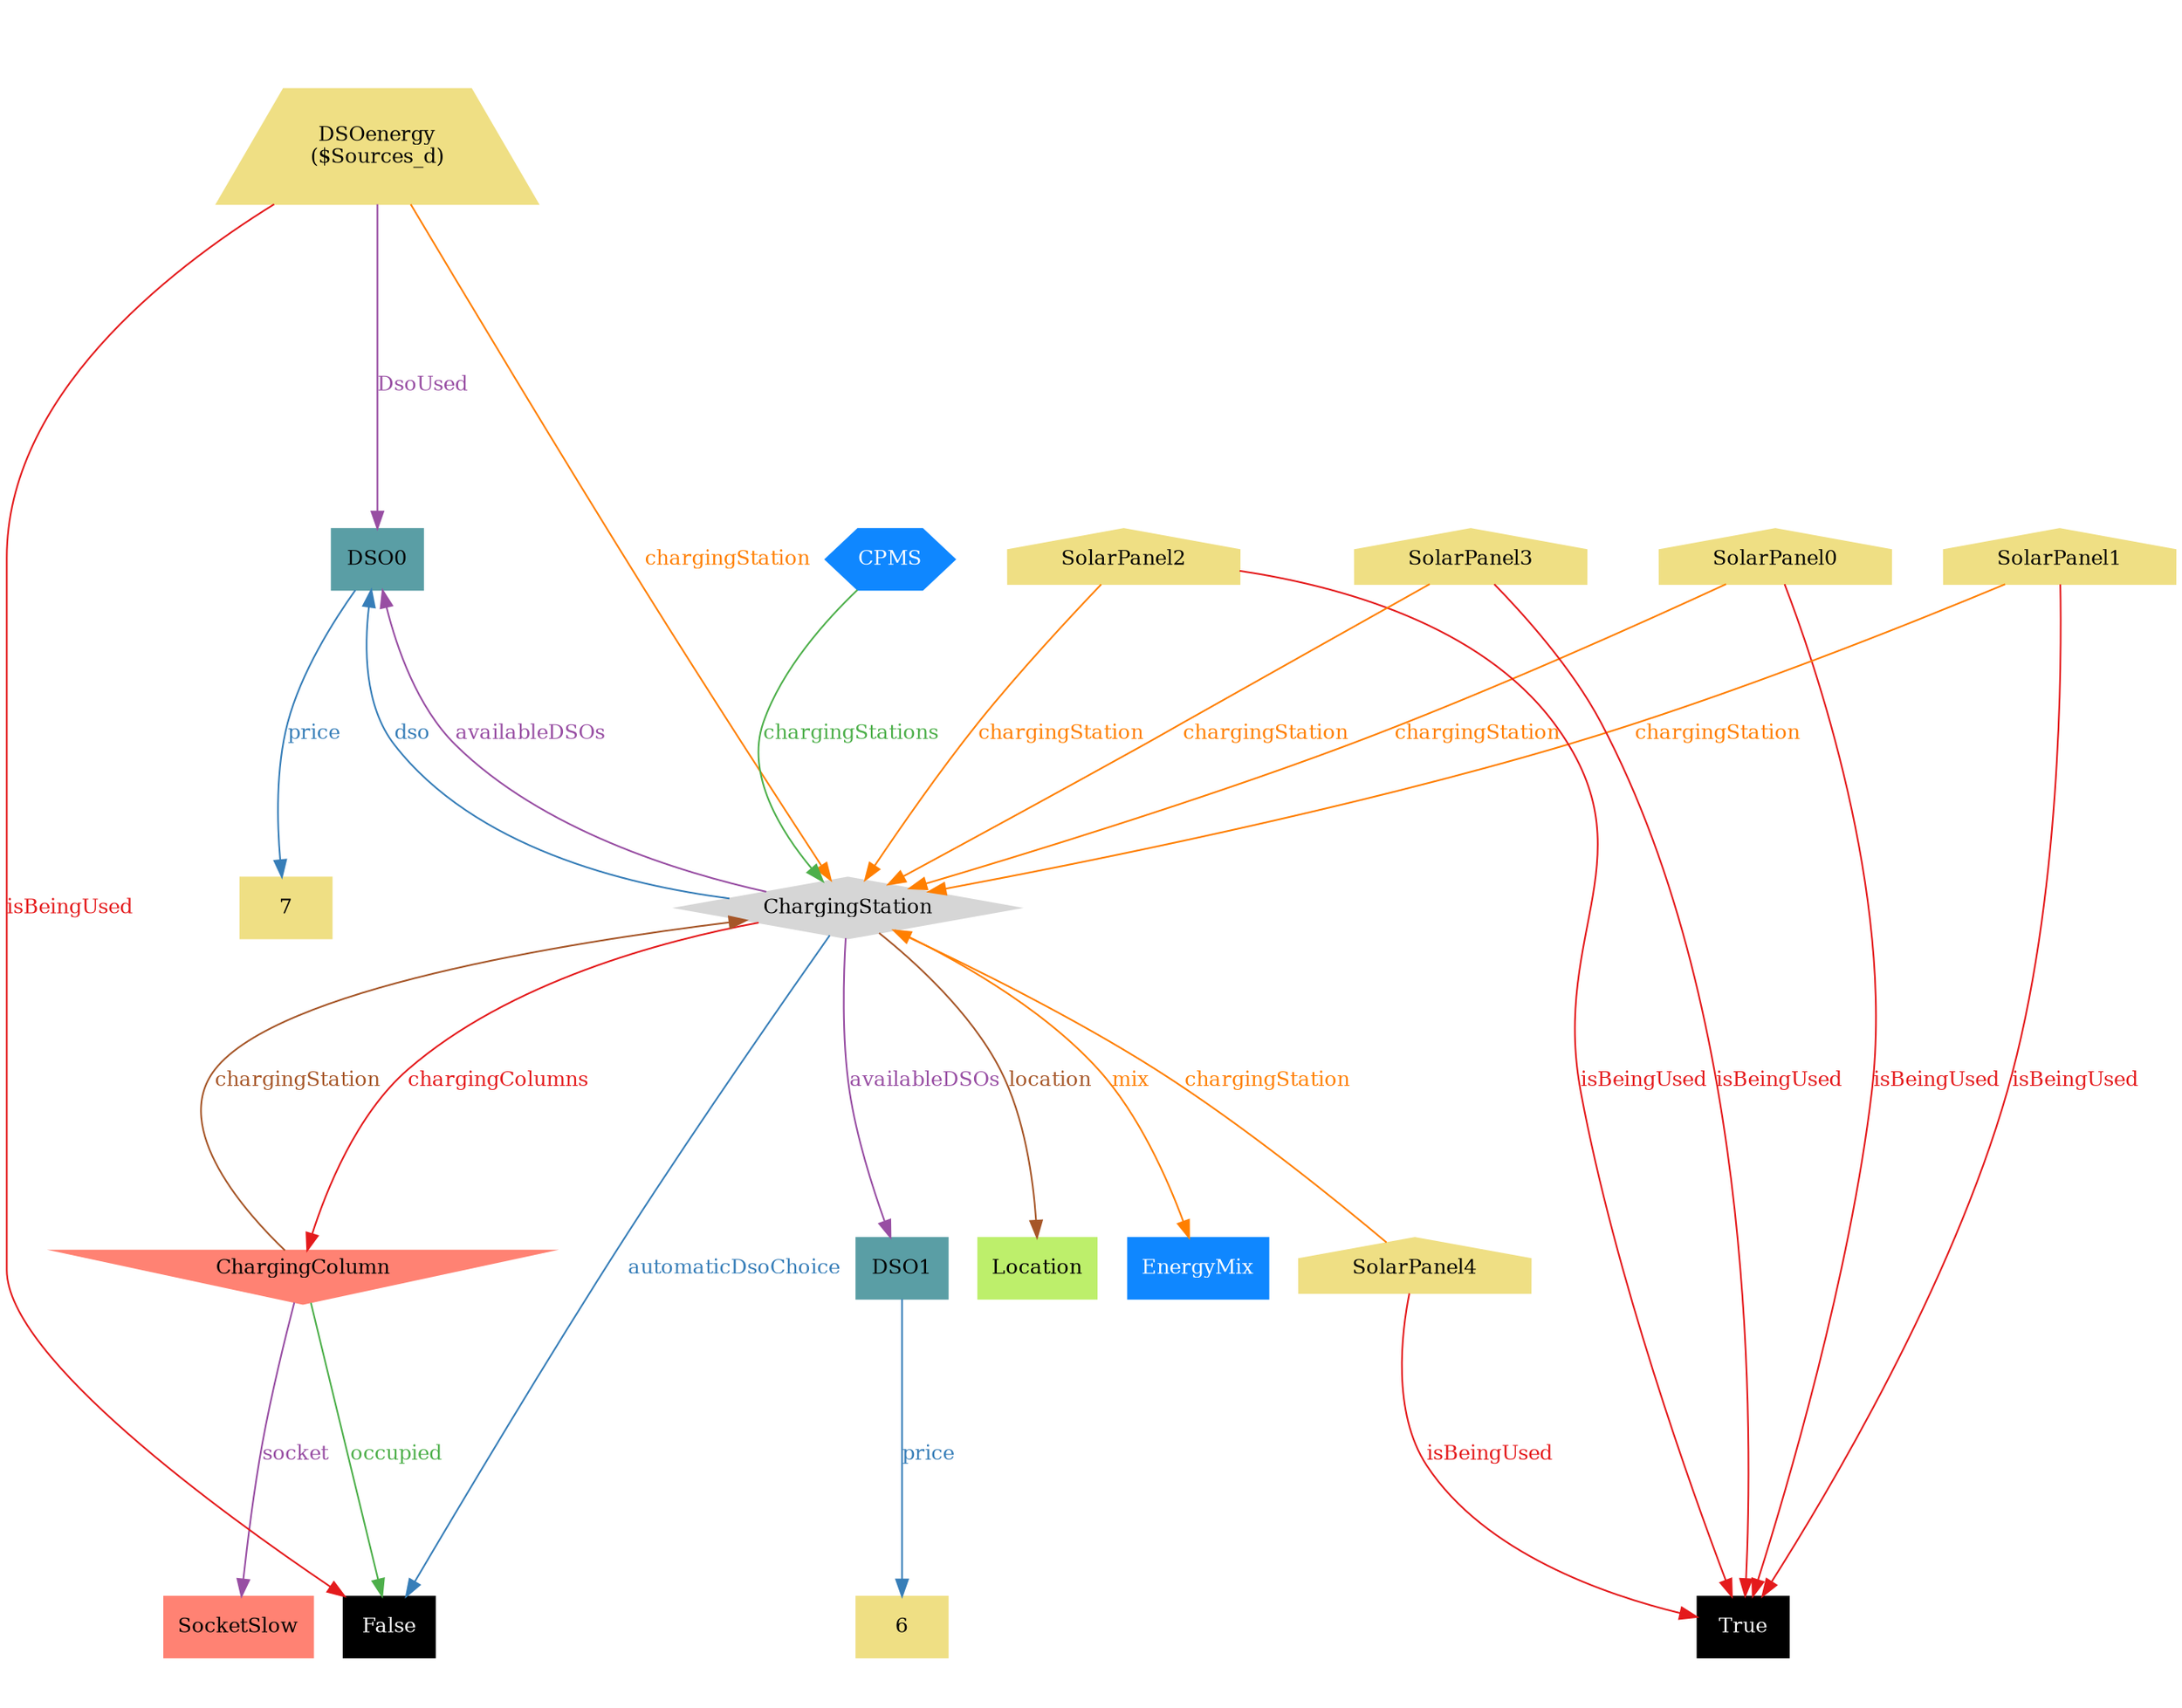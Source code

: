 digraph "sources" {
    ratio ="0.8";
    graph [fontsize=12]
    node [fontsize=12]
    edge [fontsize=12]
    rankdir=TD;
    "N10" -> "N4" [uuid = "<ChargingStation, False>", color = "#377eb8", fontcolor = "#377eb8", style = "solid", label = "automaticDsoChoice", dir = "forward", weight = "1"]
    "N11" -> "N10" [uuid = "<ChargingStation, DSO0>", color = "#984ea3", fontcolor = "#984ea3", style = "solid", label = "availableDSOs", dir = "back", weight = "1"]
    "N10" -> "N7" [uuid = "<ChargingStation, DSO1>", color = "#984ea3", fontcolor = "#984ea3", style = "solid", label = "availableDSOs", dir = "forward", weight = "1"]
    "N10" -> "N9" [uuid = "<ChargingStation, ChargingColumn>", color = "#e41a1c", fontcolor = "#e41a1c", style = "solid", label = "chargingColumns", dir = "forward", weight = "1"]
    "N10" -> "N9" [uuid = "<ChargingColumn, ChargingStation>", color = "#a65628", fontcolor = "#a65628", style = "solid", label = "chargingStation", dir = "back", weight = "1"]
    "N12" -> "N10" [uuid = "<DSOenergy, ChargingStation>", color = "#ff7f00", fontcolor = "#ff7f00", style = "solid", label = "chargingStation", dir = "forward", weight = "1"]
    "N13" -> "N10" [uuid = "<SolarPanel0, ChargingStation>", color = "#ff7f00", fontcolor = "#ff7f00", style = "solid", label = "chargingStation", dir = "forward", weight = "1"]
    "N14" -> "N10" [uuid = "<SolarPanel1, ChargingStation>", color = "#ff7f00", fontcolor = "#ff7f00", style = "solid", label = "chargingStation", dir = "forward", weight = "1"]
    "N15" -> "N10" [uuid = "<SolarPanel2, ChargingStation>", color = "#ff7f00", fontcolor = "#ff7f00", style = "solid", label = "chargingStation", dir = "forward", weight = "1"]
    "N16" -> "N10" [uuid = "<SolarPanel3, ChargingStation>", color = "#ff7f00", fontcolor = "#ff7f00", style = "solid", label = "chargingStation", dir = "forward", weight = "1"]
    "N10" -> "N5" [uuid = "<SolarPanel4, ChargingStation>", color = "#ff7f00", fontcolor = "#ff7f00", style = "solid", label = "chargingStation", dir = "back", weight = "1"]
    "N17" -> "N10" [uuid = "<CPMS, ChargingStation>", color = "#4daf4a", fontcolor = "#4daf4a", style = "solid", label = "chargingStations", dir = "forward", weight = "1"]
    "N11" -> "N10" [uuid = "<ChargingStation, DSO0>", color = "#377eb8", fontcolor = "#377eb8", style = "solid", label = "dso", dir = "back", weight = "1"]
    "N12" -> "N11" [uuid = "<DSOenergy, DSO0>", color = "#984ea3", fontcolor = "#984ea3", style = "solid", label = "DsoUsed", dir = "forward", weight = "1"]
    "N12" -> "N4" [uuid = "<DSOenergy, False>", color = "#e41a1c", fontcolor = "#e41a1c", style = "solid", label = "isBeingUsed", dir = "forward", weight = "1"]
    "N13" -> "N3" [uuid = "<SolarPanel0, True>", color = "#e41a1c", fontcolor = "#e41a1c", style = "solid", label = "isBeingUsed", dir = "forward", weight = "1"]
    "N14" -> "N3" [uuid = "<SolarPanel1, True>", color = "#e41a1c", fontcolor = "#e41a1c", style = "solid", label = "isBeingUsed", dir = "forward", weight = "1"]
    "N15" -> "N3" [uuid = "<SolarPanel2, True>", color = "#e41a1c", fontcolor = "#e41a1c", style = "solid", label = "isBeingUsed", dir = "forward", weight = "1"]
    "N16" -> "N3" [uuid = "<SolarPanel3, True>", color = "#e41a1c", fontcolor = "#e41a1c", style = "solid", label = "isBeingUsed", dir = "forward", weight = "1"]
    "N5" -> "N3" [uuid = "<SolarPanel4, True>", color = "#e41a1c", fontcolor = "#e41a1c", style = "solid", label = "isBeingUsed", dir = "forward", weight = "1"]
    "N10" -> "N2" [uuid = "<ChargingStation, Location>", color = "#a65628", fontcolor = "#a65628", style = "solid", label = "location", dir = "forward", weight = "1"]
    "N10" -> "N6" [uuid = "<ChargingStation, EnergyMix>", color = "#ff7f00", fontcolor = "#ff7f00", style = "solid", label = "mix", dir = "forward", weight = "1"]
    "N9" -> "N4" [uuid = "<ChargingColumn, False>", color = "#4daf4a", fontcolor = "#4daf4a", style = "solid", label = "occupied", dir = "forward", weight = "1"]
    "N11" -> "N1" [uuid = "<DSO0, 7>", color = "#377eb8", fontcolor = "#377eb8", style = "solid", label = "price", dir = "forward", weight = "1"]
    "N7" -> "N0" [uuid = "<DSO1, 6>", color = "#377eb8", fontcolor = "#377eb8", style = "solid", label = "price", dir = "forward", weight = "1"]
    "N9" -> "N8" [uuid = "<ChargingColumn, SocketSlow>", color = "#984ea3", fontcolor = "#984ea3", style = "solid", label = "socket", dir = "forward", weight = "1"]
    "N0" [uuid="6", label="6", color="#efdf84", fontcolor = "#000000", shape = "box", style = "filled, solid"]
    "N1" [uuid="7", label="7", color="#efdf84", fontcolor = "#000000", shape = "box", style = "filled, solid"]
    "N2" [uuid="Location", label="Location", color="#bdef6b", fontcolor = "#000000", shape = "box", style = "filled, solid"]
    "N3" [uuid="True", label="True", color="#000000", fontcolor = "#FFFFFF", shape = "box", style = "filled, solid"]
    "N4" [uuid="False", label="False", color="#000000", fontcolor = "#FFFFFF", shape = "box", style = "filled, solid"]
    "N5" [uuid="SolarPanel4", label="SolarPanel4", color="#efdf84", fontcolor = "#000000", shape = "house", style = "filled, solid"]
    "N6" [uuid="EnergyMix", label="EnergyMix", color="#0f87ff", fontcolor = "#ffffff", shape = "box", style = "filled, solid"]
    "N7" [uuid="DSO1", label="DSO1", color="#5a9ea5", fontcolor = "#000000", shape = "box", style = "filled, solid"]
    "N8" [uuid="SocketSlow", label="SocketSlow", color="#ff8273", fontcolor = "#000000", shape = "box", style = "filled, solid"]
    "N9" [uuid="ChargingColumn", label="ChargingColumn", color="#ff8273", fontcolor = "#000000", shape = "invtriangle", style = "filled, solid"]
    "N10" [uuid="ChargingStation", label="ChargingStation", color="#d6d6d6", fontcolor = "#000000", shape = "Mdiamond", style = "filled, solid"]
    "N11" [uuid="DSO0", label="DSO0", color="#5a9ea5", fontcolor = "#000000", shape = "box", style = "filled, solid"]
    "N12" [uuid="DSOenergy", label="DSOenergy\n($Sources_d)", color="#efdf84", fontcolor = "#000000", shape = "trapezium", style = "filled, solid"]
    "N13" [uuid="SolarPanel0", label="SolarPanel0", color="#efdf84", fontcolor = "#000000", shape = "house", style = "filled, solid"]
    "N14" [uuid="SolarPanel1", label="SolarPanel1", color="#efdf84", fontcolor = "#000000", shape = "house", style = "filled, solid"]
    "N15" [uuid="SolarPanel2", label="SolarPanel2", color="#efdf84", fontcolor = "#000000", shape = "house", style = "filled, solid"]
    "N16" [uuid="SolarPanel3", label="SolarPanel3", color="#efdf84", fontcolor = "#000000", shape = "house", style = "filled, solid"]
    "N17" [uuid="CPMS", label="CPMS", color="#0f87ff", fontcolor = "#ffffff", shape = "hexagon", style = "filled, solid"]
}
